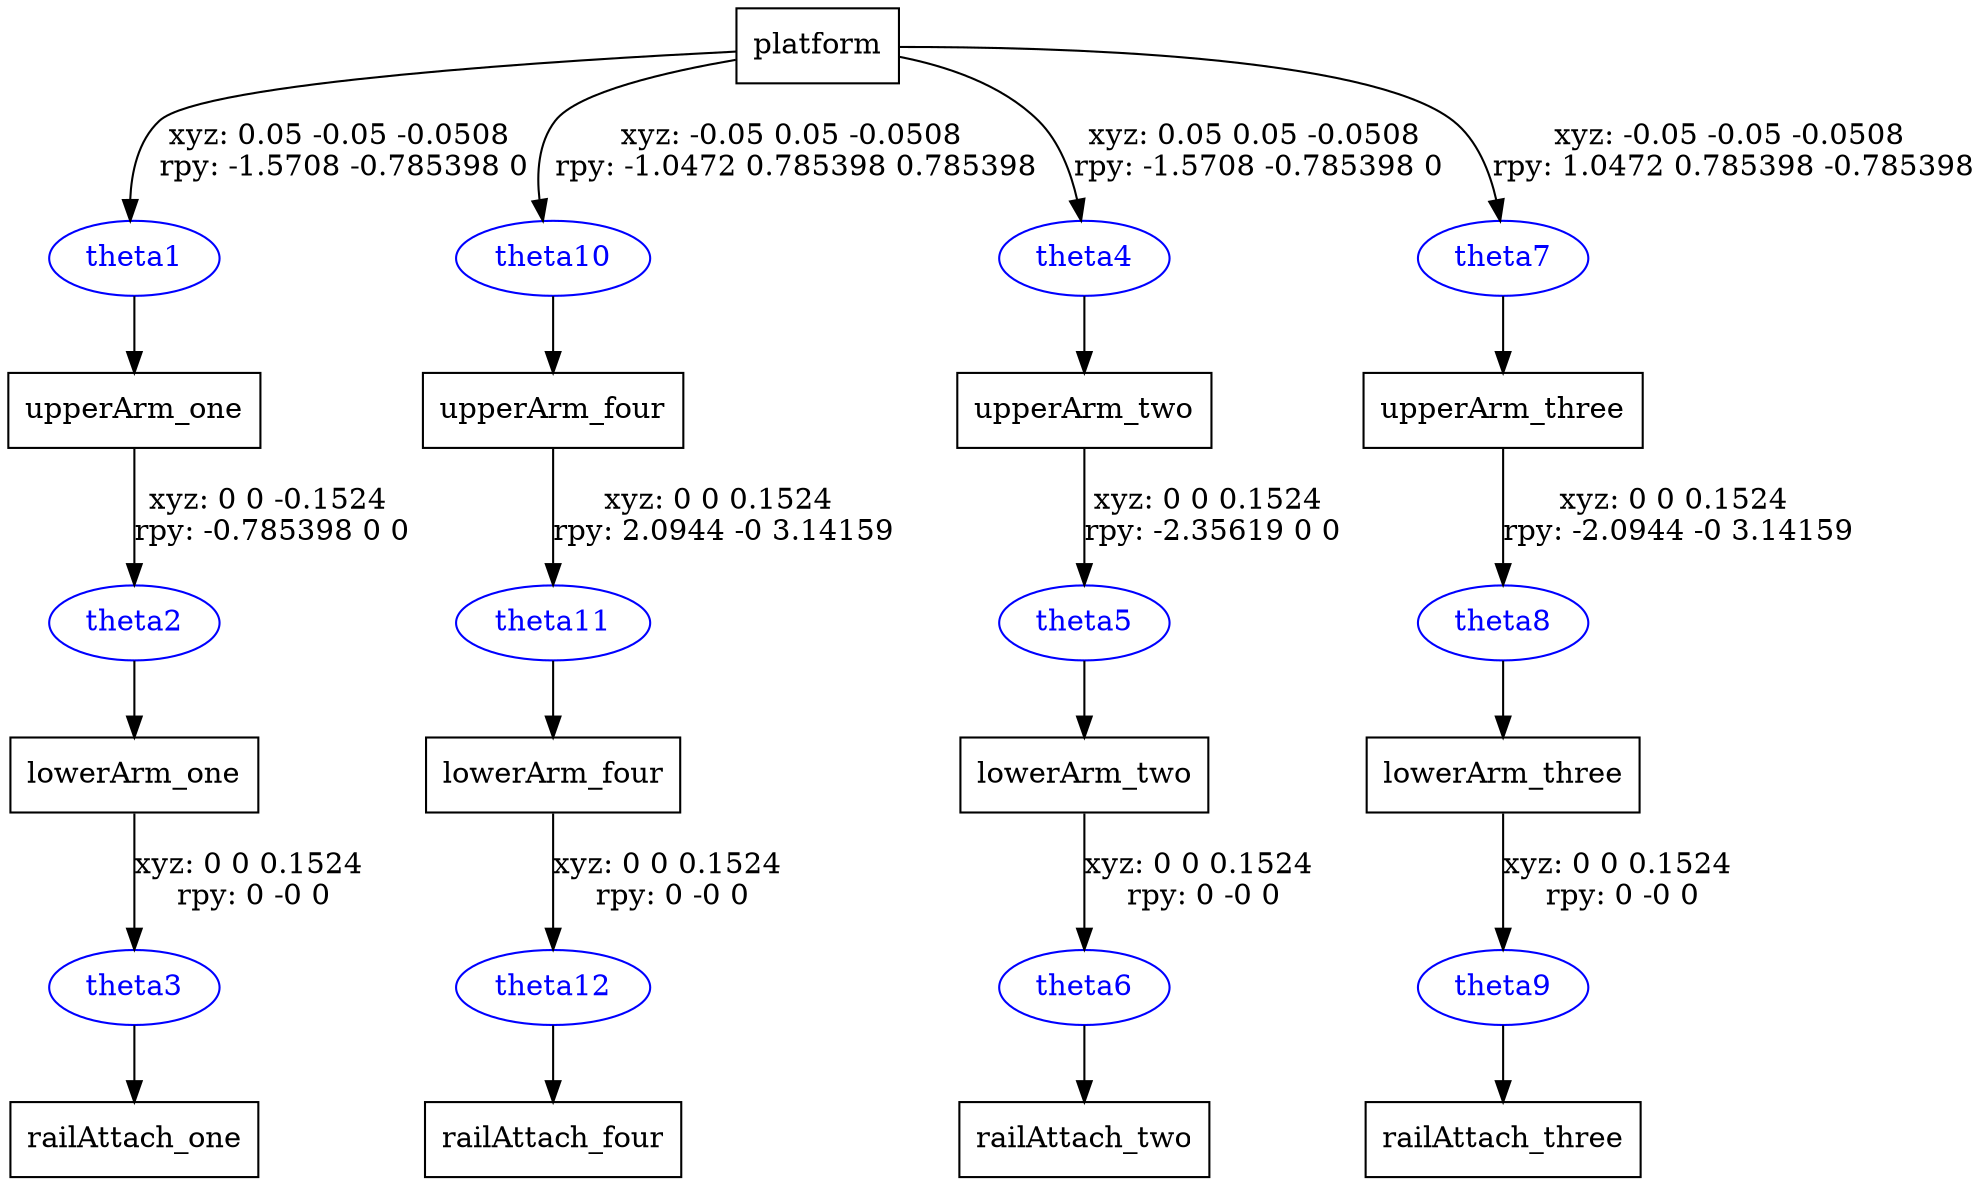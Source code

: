 digraph G {
node [shape=box];
"platform" [label="platform"];
"upperArm_one" [label="upperArm_one"];
"lowerArm_one" [label="lowerArm_one"];
"railAttach_one" [label="railAttach_one"];
"upperArm_four" [label="upperArm_four"];
"lowerArm_four" [label="lowerArm_four"];
"railAttach_four" [label="railAttach_four"];
"upperArm_two" [label="upperArm_two"];
"lowerArm_two" [label="lowerArm_two"];
"railAttach_two" [label="railAttach_two"];
"upperArm_three" [label="upperArm_three"];
"lowerArm_three" [label="lowerArm_three"];
"railAttach_three" [label="railAttach_three"];
node [shape=ellipse, color=blue, fontcolor=blue];
"platform" -> "theta1" [label="xyz: 0.05 -0.05 -0.0508 \nrpy: -1.5708 -0.785398 0"]
"theta1" -> "upperArm_one"
"upperArm_one" -> "theta2" [label="xyz: 0 0 -0.1524 \nrpy: -0.785398 0 0"]
"theta2" -> "lowerArm_one"
"lowerArm_one" -> "theta3" [label="xyz: 0 0 0.1524 \nrpy: 0 -0 0"]
"theta3" -> "railAttach_one"
"platform" -> "theta10" [label="xyz: -0.05 0.05 -0.0508 \nrpy: -1.0472 0.785398 0.785398"]
"theta10" -> "upperArm_four"
"upperArm_four" -> "theta11" [label="xyz: 0 0 0.1524 \nrpy: 2.0944 -0 3.14159"]
"theta11" -> "lowerArm_four"
"lowerArm_four" -> "theta12" [label="xyz: 0 0 0.1524 \nrpy: 0 -0 0"]
"theta12" -> "railAttach_four"
"platform" -> "theta4" [label="xyz: 0.05 0.05 -0.0508 \nrpy: -1.5708 -0.785398 0"]
"theta4" -> "upperArm_two"
"upperArm_two" -> "theta5" [label="xyz: 0 0 0.1524 \nrpy: -2.35619 0 0"]
"theta5" -> "lowerArm_two"
"lowerArm_two" -> "theta6" [label="xyz: 0 0 0.1524 \nrpy: 0 -0 0"]
"theta6" -> "railAttach_two"
"platform" -> "theta7" [label="xyz: -0.05 -0.05 -0.0508 \nrpy: 1.0472 0.785398 -0.785398"]
"theta7" -> "upperArm_three"
"upperArm_three" -> "theta8" [label="xyz: 0 0 0.1524 \nrpy: -2.0944 -0 3.14159"]
"theta8" -> "lowerArm_three"
"lowerArm_three" -> "theta9" [label="xyz: 0 0 0.1524 \nrpy: 0 -0 0"]
"theta9" -> "railAttach_three"
}

